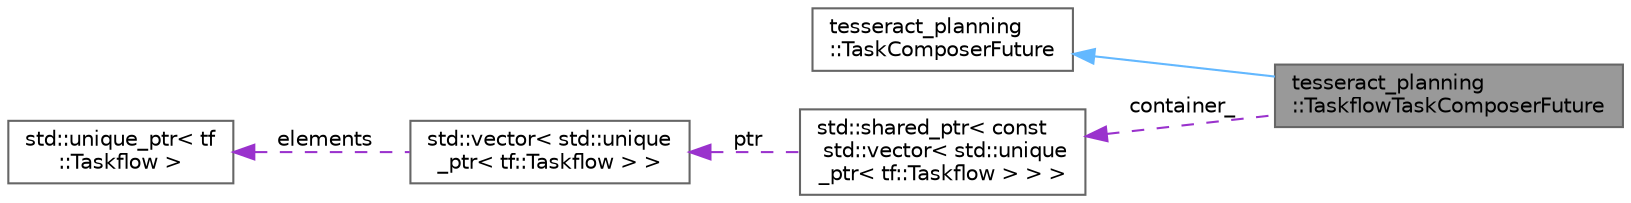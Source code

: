 digraph "tesseract_planning::TaskflowTaskComposerFuture"
{
 // LATEX_PDF_SIZE
  bgcolor="transparent";
  edge [fontname=Helvetica,fontsize=10,labelfontname=Helvetica,labelfontsize=10];
  node [fontname=Helvetica,fontsize=10,shape=box,height=0.2,width=0.4];
  rankdir="LR";
  Node1 [label="tesseract_planning\l::TaskflowTaskComposerFuture",height=0.2,width=0.4,color="gray40", fillcolor="grey60", style="filled", fontcolor="black",tooltip=" "];
  Node2 -> Node1 [dir="back",color="steelblue1",style="solid"];
  Node2 [label="tesseract_planning\l::TaskComposerFuture",height=0.2,width=0.4,color="gray40", fillcolor="white", style="filled",URL="$d4/dc6/classtesseract__planning_1_1TaskComposerFuture.html",tooltip="This contains the result for the task composer request."];
  Node3 -> Node1 [dir="back",color="darkorchid3",style="dashed",label=" container_" ];
  Node3 [label="std::shared_ptr\< const\l std::vector\< std::unique\l_ptr\< tf::Taskflow \> \> \>",height=0.2,width=0.4,color="gray40", fillcolor="white", style="filled",tooltip=" "];
  Node4 -> Node3 [dir="back",color="darkorchid3",style="dashed",label=" ptr" ];
  Node4 [label="std::vector\< std::unique\l_ptr\< tf::Taskflow \> \>",height=0.2,width=0.4,color="gray40", fillcolor="white", style="filled",tooltip=" "];
  Node5 -> Node4 [dir="back",color="darkorchid3",style="dashed",label=" elements" ];
  Node5 [label="std::unique_ptr\< tf\l::Taskflow \>",height=0.2,width=0.4,color="gray40", fillcolor="white", style="filled",tooltip=" "];
}
